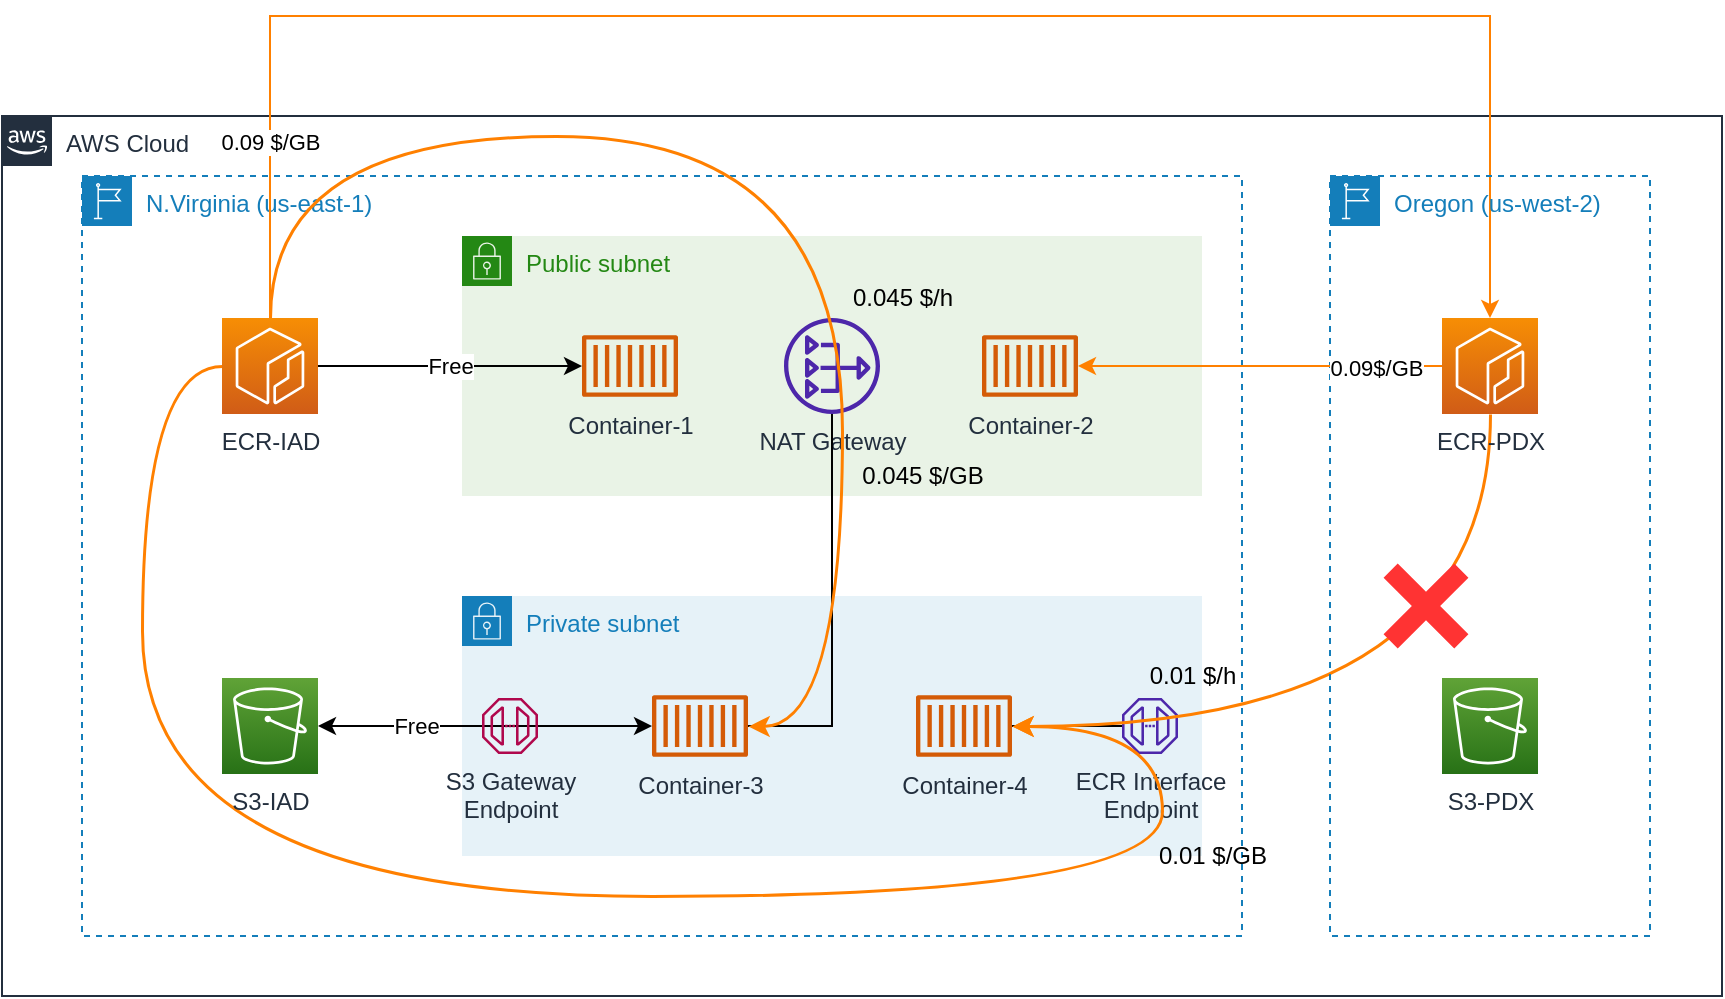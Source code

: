 <mxfile version="20.2.3" type="device"><diagram id="ZT-icR9XvGYC6avyN_A4" name="第 1 页"><mxGraphModel dx="2115" dy="672" grid="1" gridSize="10" guides="1" tooltips="1" connect="1" arrows="1" fold="1" page="1" pageScale="1" pageWidth="1169" pageHeight="827" math="0" shadow="0"><root><mxCell id="0"/><mxCell id="1" parent="0"/><mxCell id="F6nYLlnms1aeEXJ504g--47" value="AWS Cloud" style="points=[[0,0],[0.25,0],[0.5,0],[0.75,0],[1,0],[1,0.25],[1,0.5],[1,0.75],[1,1],[0.75,1],[0.5,1],[0.25,1],[0,1],[0,0.75],[0,0.5],[0,0.25]];outlineConnect=0;gradientColor=none;html=1;whiteSpace=wrap;fontSize=12;fontStyle=0;container=1;pointerEvents=0;collapsible=0;recursiveResize=0;shape=mxgraph.aws4.group;grIcon=mxgraph.aws4.group_aws_cloud_alt;strokeColor=#232F3E;fillColor=none;verticalAlign=top;align=left;spacingLeft=30;fontColor=#232F3E;dashed=0;" parent="1" vertex="1"><mxGeometry x="-20" y="230" width="860" height="440" as="geometry"/></mxCell><mxCell id="F6nYLlnms1aeEXJ504g--32" value="N.Virginia (us-east-1)" style="points=[[0,0],[0.25,0],[0.5,0],[0.75,0],[1,0],[1,0.25],[1,0.5],[1,0.75],[1,1],[0.75,1],[0.5,1],[0.25,1],[0,1],[0,0.75],[0,0.5],[0,0.25]];outlineConnect=0;gradientColor=none;html=1;whiteSpace=wrap;fontSize=12;fontStyle=0;container=0;pointerEvents=0;collapsible=0;recursiveResize=0;shape=mxgraph.aws4.group;grIcon=mxgraph.aws4.group_region;strokeColor=#147EBA;fillColor=none;verticalAlign=top;align=left;spacingLeft=30;fontColor=#147EBA;dashed=1;" parent="1" vertex="1"><mxGeometry x="20" y="260" width="580" height="380" as="geometry"/></mxCell><mxCell id="F6nYLlnms1aeEXJ504g--20" value="Public subnet" style="points=[[0,0],[0.25,0],[0.5,0],[0.75,0],[1,0],[1,0.25],[1,0.5],[1,0.75],[1,1],[0.75,1],[0.5,1],[0.25,1],[0,1],[0,0.75],[0,0.5],[0,0.25]];outlineConnect=0;gradientColor=none;html=1;whiteSpace=wrap;fontSize=12;fontStyle=0;container=0;pointerEvents=0;collapsible=0;recursiveResize=0;shape=mxgraph.aws4.group;grIcon=mxgraph.aws4.group_security_group;grStroke=0;strokeColor=#248814;fillColor=#E9F3E6;verticalAlign=top;align=left;spacingLeft=30;fontColor=#248814;dashed=0;" parent="1" vertex="1"><mxGeometry x="210" y="290" width="370" height="130" as="geometry"/></mxCell><mxCell id="F6nYLlnms1aeEXJ504g--21" value="Private subnet" style="points=[[0,0],[0.25,0],[0.5,0],[0.75,0],[1,0],[1,0.25],[1,0.5],[1,0.75],[1,1],[0.75,1],[0.5,1],[0.25,1],[0,1],[0,0.75],[0,0.5],[0,0.25]];outlineConnect=0;gradientColor=none;html=1;whiteSpace=wrap;fontSize=12;fontStyle=0;container=0;pointerEvents=0;collapsible=0;recursiveResize=0;shape=mxgraph.aws4.group;grIcon=mxgraph.aws4.group_security_group;grStroke=0;strokeColor=#147EBA;fillColor=#E6F2F8;verticalAlign=top;align=left;spacingLeft=30;fontColor=#147EBA;dashed=0;" parent="1" vertex="1"><mxGeometry x="210" y="470" width="370" height="130" as="geometry"/></mxCell><mxCell id="F6nYLlnms1aeEXJ504g--7" value="Container-1" style="sketch=0;outlineConnect=0;fontColor=#232F3E;gradientColor=none;fillColor=#D45B07;strokeColor=none;dashed=0;verticalLabelPosition=bottom;verticalAlign=top;align=center;html=1;fontSize=12;fontStyle=0;aspect=fixed;pointerEvents=1;shape=mxgraph.aws4.container_1;" parent="1" vertex="1"><mxGeometry x="270" y="339.5" width="48" height="31" as="geometry"/></mxCell><mxCell id="F6nYLlnms1aeEXJ504g--22" value="Container-2" style="sketch=0;outlineConnect=0;fontColor=#232F3E;gradientColor=none;fillColor=#D45B07;strokeColor=none;dashed=0;verticalLabelPosition=bottom;verticalAlign=top;align=center;html=1;fontSize=12;fontStyle=0;aspect=fixed;pointerEvents=1;shape=mxgraph.aws4.container_1;" parent="1" vertex="1"><mxGeometry x="470" y="339.5" width="48" height="31" as="geometry"/></mxCell><mxCell id="F6nYLlnms1aeEXJ504g--26" value="NAT Gateway" style="sketch=0;outlineConnect=0;fontColor=#232F3E;gradientColor=none;fillColor=#4D27AA;strokeColor=none;dashed=0;verticalLabelPosition=bottom;verticalAlign=top;align=center;html=1;fontSize=12;fontStyle=0;aspect=fixed;pointerEvents=1;shape=mxgraph.aws4.nat_gateway;" parent="1" vertex="1"><mxGeometry x="371" y="331" width="48" height="48" as="geometry"/></mxCell><mxCell id="F6nYLlnms1aeEXJ504g--29" value="ECR Interface&lt;br&gt;Endpoint" style="sketch=0;outlineConnect=0;fontColor=#232F3E;gradientColor=none;fillColor=#4D27AA;strokeColor=none;dashed=0;verticalLabelPosition=bottom;verticalAlign=top;align=center;html=1;fontSize=12;fontStyle=0;aspect=fixed;pointerEvents=1;shape=mxgraph.aws4.endpoint;" parent="1" vertex="1"><mxGeometry x="540" y="521" width="28" height="28" as="geometry"/></mxCell><mxCell id="F6nYLlnms1aeEXJ504g--42" style="edgeStyle=orthogonalEdgeStyle;rounded=0;orthogonalLoop=1;jettySize=auto;html=1;endArrow=none;endFill=0;" parent="1" source="F6nYLlnms1aeEXJ504g--30" target="F6nYLlnms1aeEXJ504g--26" edge="1"><mxGeometry relative="1" as="geometry"/></mxCell><mxCell id="F6nYLlnms1aeEXJ504g--30" value="Container-3" style="sketch=0;outlineConnect=0;fontColor=#232F3E;gradientColor=none;fillColor=#D45B07;strokeColor=none;dashed=0;verticalLabelPosition=bottom;verticalAlign=top;align=center;html=1;fontSize=12;fontStyle=0;aspect=fixed;pointerEvents=1;shape=mxgraph.aws4.container_1;" parent="1" vertex="1"><mxGeometry x="305" y="519.5" width="48" height="31" as="geometry"/></mxCell><mxCell id="F6nYLlnms1aeEXJ504g--43" style="edgeStyle=orthogonalEdgeStyle;rounded=0;orthogonalLoop=1;jettySize=auto;html=1;endArrow=none;endFill=0;" parent="1" source="F6nYLlnms1aeEXJ504g--31" target="F6nYLlnms1aeEXJ504g--29" edge="1"><mxGeometry relative="1" as="geometry"/></mxCell><mxCell id="F6nYLlnms1aeEXJ504g--44" style="edgeStyle=orthogonalEdgeStyle;rounded=0;orthogonalLoop=1;jettySize=auto;html=1;entryX=0;entryY=0.5;entryDx=0;entryDy=0;entryPerimeter=0;endArrow=none;endFill=0;curved=1;startArrow=classic;startFill=1;strokeColor=#FF8000;strokeWidth=1.5;" parent="1" source="F6nYLlnms1aeEXJ504g--31" target="F6nYLlnms1aeEXJ504g--23" edge="1"><mxGeometry relative="1" as="geometry"><Array as="points"><mxPoint x="560" y="535"/><mxPoint x="560" y="620"/><mxPoint x="50" y="620"/><mxPoint x="50" y="355"/></Array></mxGeometry></mxCell><mxCell id="F6nYLlnms1aeEXJ504g--46" style="edgeStyle=orthogonalEdgeStyle;curved=1;rounded=0;orthogonalLoop=1;jettySize=auto;html=1;startArrow=classic;startFill=1;endArrow=none;endFill=0;strokeColor=#FF8000;strokeWidth=1.5;" parent="1" source="F6nYLlnms1aeEXJ504g--31" target="F6nYLlnms1aeEXJ504g--36" edge="1"><mxGeometry relative="1" as="geometry"/></mxCell><mxCell id="F6nYLlnms1aeEXJ504g--31" value="Container-4" style="sketch=0;outlineConnect=0;fontColor=#232F3E;gradientColor=none;fillColor=#D45B07;strokeColor=none;dashed=0;verticalLabelPosition=bottom;verticalAlign=top;align=center;html=1;fontSize=12;fontStyle=0;aspect=fixed;pointerEvents=1;shape=mxgraph.aws4.container_1;" parent="1" vertex="1"><mxGeometry x="437" y="519.5" width="48" height="31" as="geometry"/></mxCell><mxCell id="F6nYLlnms1aeEXJ504g--41" style="edgeStyle=orthogonalEdgeStyle;rounded=0;orthogonalLoop=1;jettySize=auto;html=1;startArrow=classic;startFill=1;" parent="1" source="F6nYLlnms1aeEXJ504g--33" target="F6nYLlnms1aeEXJ504g--30" edge="1"><mxGeometry relative="1" as="geometry"/></mxCell><mxCell id="F6nYLlnms1aeEXJ504g--48" value="Free" style="edgeLabel;html=1;align=center;verticalAlign=middle;resizable=0;points=[];" parent="F6nYLlnms1aeEXJ504g--41" vertex="1" connectable="0"><mxGeometry x="-0.413" relative="1" as="geometry"><mxPoint as="offset"/></mxGeometry></mxCell><mxCell id="F6nYLlnms1aeEXJ504g--33" value="S3-IAD" style="sketch=0;points=[[0,0,0],[0.25,0,0],[0.5,0,0],[0.75,0,0],[1,0,0],[0,1,0],[0.25,1,0],[0.5,1,0],[0.75,1,0],[1,1,0],[0,0.25,0],[0,0.5,0],[0,0.75,0],[1,0.25,0],[1,0.5,0],[1,0.75,0]];outlineConnect=0;fontColor=#232F3E;gradientColor=#60A337;gradientDirection=north;fillColor=#277116;strokeColor=#ffffff;dashed=0;verticalLabelPosition=bottom;verticalAlign=top;align=center;html=1;fontSize=12;fontStyle=0;aspect=fixed;shape=mxgraph.aws4.resourceIcon;resIcon=mxgraph.aws4.s3;" parent="1" vertex="1"><mxGeometry x="90" y="511" width="48" height="48" as="geometry"/></mxCell><mxCell id="F6nYLlnms1aeEXJ504g--34" value="S3 Gateway&lt;br&gt;Endpoint" style="sketch=0;outlineConnect=0;fontColor=#232F3E;gradientColor=none;fillColor=#B0084D;strokeColor=none;dashed=0;verticalLabelPosition=bottom;verticalAlign=top;align=center;html=1;fontSize=12;fontStyle=0;aspect=fixed;pointerEvents=1;shape=mxgraph.aws4.endpoint;" parent="1" vertex="1"><mxGeometry x="220" y="521" width="28" height="28" as="geometry"/></mxCell><mxCell id="F6nYLlnms1aeEXJ504g--38" style="edgeStyle=orthogonalEdgeStyle;rounded=0;orthogonalLoop=1;jettySize=auto;html=1;strokeColor=#FF8000;" parent="1" source="F6nYLlnms1aeEXJ504g--23" target="F6nYLlnms1aeEXJ504g--36" edge="1"><mxGeometry relative="1" as="geometry"><mxPoint x="580" y="150" as="targetPoint"/><Array as="points"><mxPoint x="114" y="180"/><mxPoint x="724" y="180"/></Array></mxGeometry></mxCell><mxCell id="F6nYLlnms1aeEXJ504g--51" value="0.09 $/GB" style="edgeLabel;html=1;align=center;verticalAlign=middle;resizable=0;points=[];" parent="F6nYLlnms1aeEXJ504g--38" vertex="1" connectable="0"><mxGeometry x="-0.807" relative="1" as="geometry"><mxPoint as="offset"/></mxGeometry></mxCell><mxCell id="F6nYLlnms1aeEXJ504g--39" value="Free" style="edgeStyle=orthogonalEdgeStyle;rounded=0;orthogonalLoop=1;jettySize=auto;html=1;" parent="1" source="F6nYLlnms1aeEXJ504g--23" target="F6nYLlnms1aeEXJ504g--7" edge="1"><mxGeometry relative="1" as="geometry"/></mxCell><mxCell id="F6nYLlnms1aeEXJ504g--45" style="edgeStyle=orthogonalEdgeStyle;curved=1;rounded=0;orthogonalLoop=1;jettySize=auto;html=1;startArrow=none;startFill=0;endArrow=classic;endFill=1;strokeColor=#FF8000;strokeWidth=1.5;" parent="1" source="F6nYLlnms1aeEXJ504g--23" target="F6nYLlnms1aeEXJ504g--30" edge="1"><mxGeometry relative="1" as="geometry"><Array as="points"><mxPoint x="114" y="240"/><mxPoint x="400" y="240"/><mxPoint x="400" y="535"/></Array></mxGeometry></mxCell><mxCell id="F6nYLlnms1aeEXJ504g--23" value="ECR-IAD" style="sketch=0;points=[[0,0,0],[0.25,0,0],[0.5,0,0],[0.75,0,0],[1,0,0],[0,1,0],[0.25,1,0],[0.5,1,0],[0.75,1,0],[1,1,0],[0,0.25,0],[0,0.5,0],[0,0.75,0],[1,0.25,0],[1,0.5,0],[1,0.75,0]];outlineConnect=0;fontColor=#232F3E;gradientColor=#F78E04;gradientDirection=north;fillColor=#D05C17;strokeColor=#ffffff;dashed=0;verticalLabelPosition=bottom;verticalAlign=top;align=center;html=1;fontSize=12;fontStyle=0;aspect=fixed;shape=mxgraph.aws4.resourceIcon;resIcon=mxgraph.aws4.ecr;" parent="1" vertex="1"><mxGeometry x="90" y="331" width="48" height="48" as="geometry"/></mxCell><mxCell id="F6nYLlnms1aeEXJ504g--35" value="Oregon (us-west-2)" style="points=[[0,0],[0.25,0],[0.5,0],[0.75,0],[1,0],[1,0.25],[1,0.5],[1,0.75],[1,1],[0.75,1],[0.5,1],[0.25,1],[0,1],[0,0.75],[0,0.5],[0,0.25]];outlineConnect=0;gradientColor=none;html=1;whiteSpace=wrap;fontSize=12;fontStyle=0;container=0;pointerEvents=0;collapsible=0;recursiveResize=0;shape=mxgraph.aws4.group;grIcon=mxgraph.aws4.group_region;strokeColor=#147EBA;fillColor=none;verticalAlign=top;align=left;spacingLeft=30;fontColor=#147EBA;dashed=1;" parent="1" vertex="1"><mxGeometry x="644" y="260" width="160" height="380" as="geometry"/></mxCell><mxCell id="F6nYLlnms1aeEXJ504g--40" style="edgeStyle=orthogonalEdgeStyle;rounded=0;orthogonalLoop=1;jettySize=auto;html=1;strokeColor=#FF8000;" parent="1" source="F6nYLlnms1aeEXJ504g--36" target="F6nYLlnms1aeEXJ504g--22" edge="1"><mxGeometry relative="1" as="geometry"/></mxCell><mxCell id="F6nYLlnms1aeEXJ504g--53" value="0.09$/GB" style="edgeLabel;html=1;align=center;verticalAlign=middle;resizable=0;points=[];" parent="F6nYLlnms1aeEXJ504g--40" vertex="1" connectable="0"><mxGeometry x="-0.637" y="1" relative="1" as="geometry"><mxPoint as="offset"/></mxGeometry></mxCell><mxCell id="F6nYLlnms1aeEXJ504g--36" value="ECR-PDX" style="sketch=0;points=[[0,0,0],[0.25,0,0],[0.5,0,0],[0.75,0,0],[1,0,0],[0,1,0],[0.25,1,0],[0.5,1,0],[0.75,1,0],[1,1,0],[0,0.25,0],[0,0.5,0],[0,0.75,0],[1,0.25,0],[1,0.5,0],[1,0.75,0]];outlineConnect=0;fontColor=#232F3E;gradientColor=#F78E04;gradientDirection=north;fillColor=#D05C17;strokeColor=#ffffff;dashed=0;verticalLabelPosition=bottom;verticalAlign=top;align=center;html=1;fontSize=12;fontStyle=0;aspect=fixed;shape=mxgraph.aws4.resourceIcon;resIcon=mxgraph.aws4.ecr;" parent="1" vertex="1"><mxGeometry x="700" y="331" width="48" height="48" as="geometry"/></mxCell><mxCell id="F6nYLlnms1aeEXJ504g--37" value="S3-PDX" style="sketch=0;points=[[0,0,0],[0.25,0,0],[0.5,0,0],[0.75,0,0],[1,0,0],[0,1,0],[0.25,1,0],[0.5,1,0],[0.75,1,0],[1,1,0],[0,0.25,0],[0,0.5,0],[0,0.75,0],[1,0.25,0],[1,0.5,0],[1,0.75,0]];outlineConnect=0;fontColor=#232F3E;gradientColor=#60A337;gradientDirection=north;fillColor=#277116;strokeColor=#ffffff;dashed=0;verticalLabelPosition=bottom;verticalAlign=top;align=center;html=1;fontSize=12;fontStyle=0;aspect=fixed;shape=mxgraph.aws4.resourceIcon;resIcon=mxgraph.aws4.s3;" parent="1" vertex="1"><mxGeometry x="700" y="511" width="48" height="48" as="geometry"/></mxCell><mxCell id="F6nYLlnms1aeEXJ504g--49" value="" style="shape=cross;whiteSpace=wrap;html=1;rotation=45;fillColor=#FF3333;strokeColor=none;aspect=fixed;" parent="1" vertex="1"><mxGeometry x="667" y="450" width="50" height="50" as="geometry"/></mxCell><mxCell id="F6nYLlnms1aeEXJ504g--52" value="0.045 $/GB" style="text;html=1;align=center;verticalAlign=middle;resizable=0;points=[];autosize=1;strokeColor=none;fillColor=none;" parent="1" vertex="1"><mxGeometry x="400" y="400" width="80" height="20" as="geometry"/></mxCell><mxCell id="F6nYLlnms1aeEXJ504g--54" value="0.01 $/GB" style="text;html=1;align=center;verticalAlign=middle;resizable=0;points=[];autosize=1;strokeColor=none;fillColor=none;" parent="1" vertex="1"><mxGeometry x="550" y="590" width="70" height="20" as="geometry"/></mxCell><mxCell id="F6nYLlnms1aeEXJ504g--56" value="0.045 $/h" style="text;html=1;align=center;verticalAlign=middle;resizable=0;points=[];autosize=1;strokeColor=none;fillColor=none;" parent="1" vertex="1"><mxGeometry x="395" y="311" width="70" height="20" as="geometry"/></mxCell><mxCell id="F6nYLlnms1aeEXJ504g--57" value="0.01 $/h" style="text;html=1;align=center;verticalAlign=middle;resizable=0;points=[];autosize=1;strokeColor=none;fillColor=none;" parent="1" vertex="1"><mxGeometry x="545" y="499.5" width="60" height="20" as="geometry"/></mxCell></root></mxGraphModel></diagram></mxfile>